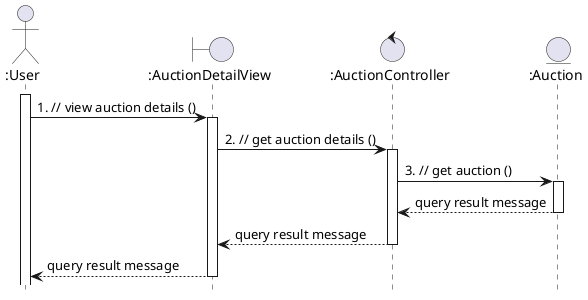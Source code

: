 @startuml
hide footbox

actor ":User" as User
boundary ":AuctionDetailView" as AuctionView
control ":AuctionController" as SearchController
entity ":Auction" as Auction

User ++
  User -> AuctionView: 1. // view auction details ()
  activate AuctionView
    AuctionView -> SearchController: 2. // get auction details ()
    activate SearchController
      SearchController -> Auction: 3. // get auction ()
        activate Auction
          Auction --> SearchController: query result message
        deactivate Auction
      SearchController --> AuctionView: query result message
    deactivate SearchController
    AuctionView --> User: query result message
  deactivate AuctionView

@enduml
